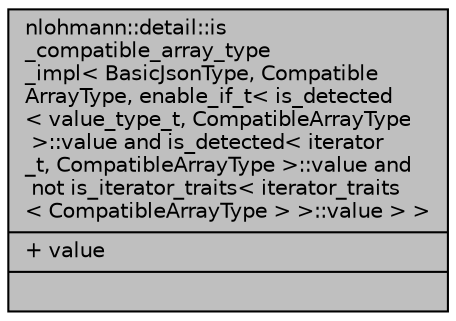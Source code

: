 digraph "nlohmann::detail::is_compatible_array_type_impl&lt; BasicJsonType, CompatibleArrayType, enable_if_t&lt; is_detected&lt; value_type_t, CompatibleArrayType &gt;::value and is_detected&lt; iterator_t, CompatibleArrayType &gt;::value and not is_iterator_traits&lt; iterator_traits&lt; CompatibleArrayType &gt; &gt;::value &gt; &gt;"
{
 // INTERACTIVE_SVG=YES
 // LATEX_PDF_SIZE
  edge [fontname="Helvetica",fontsize="10",labelfontname="Helvetica",labelfontsize="10"];
  node [fontname="Helvetica",fontsize="10",shape=record];
  Node1 [label="{nlohmann::detail::is\l_compatible_array_type\l_impl\< BasicJsonType, Compatible\lArrayType, enable_if_t\< is_detected\l\< value_type_t, CompatibleArrayType\l \>::value and is_detected\< iterator\l_t, CompatibleArrayType \>::value and\l not is_iterator_traits\< iterator_traits\l\< CompatibleArrayType \> \>::value \> \>\n|+ value\l|}",height=0.2,width=0.4,color="black", fillcolor="grey75", style="filled", fontcolor="black",tooltip=" "];
}
